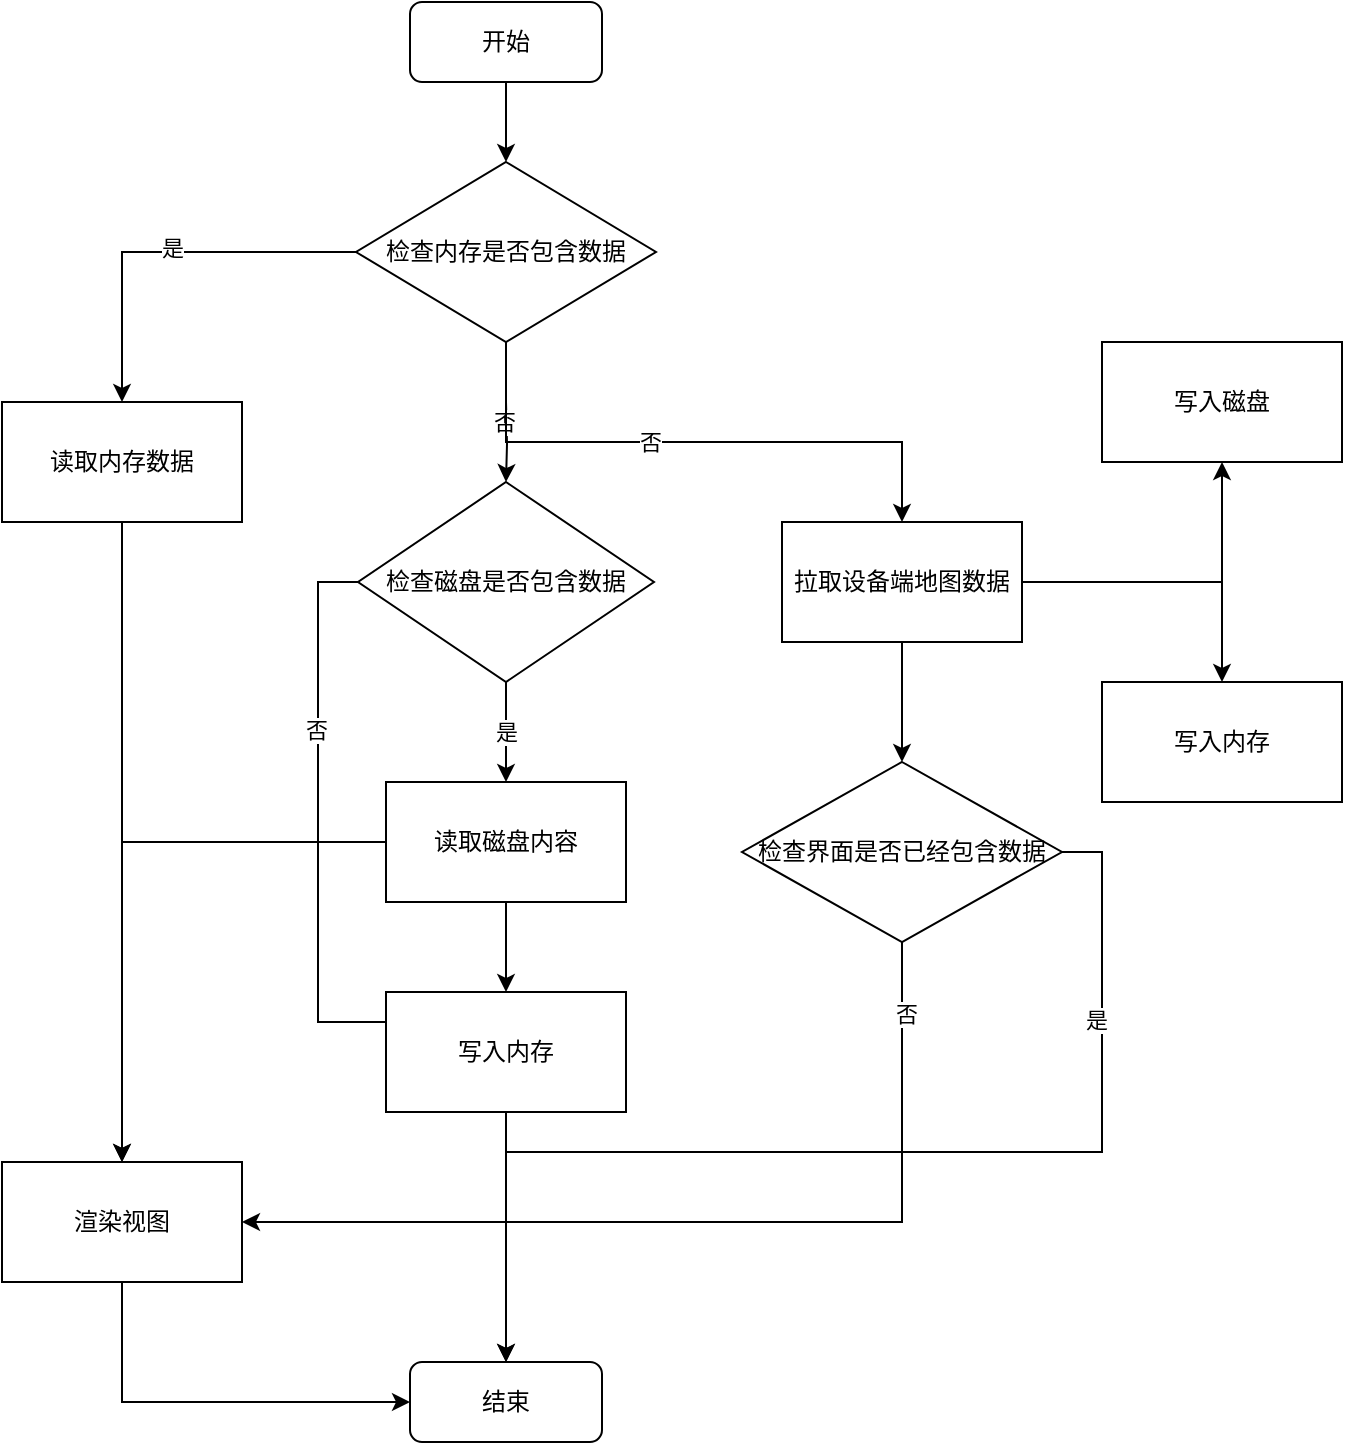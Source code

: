 <mxfile version="21.5.0" type="github">
  <diagram id="C5RBs43oDa-KdzZeNtuy" name="Page-1">
    <mxGraphModel dx="1379" dy="771" grid="0" gridSize="10" guides="1" tooltips="1" connect="1" arrows="1" fold="1" page="1" pageScale="1" pageWidth="827" pageHeight="1169" math="0" shadow="0">
      <root>
        <mxCell id="WIyWlLk6GJQsqaUBKTNV-0" />
        <mxCell id="WIyWlLk6GJQsqaUBKTNV-1" parent="WIyWlLk6GJQsqaUBKTNV-0" />
        <mxCell id="vRGWxrCANK72iL_Xz8hH-12" value="" style="edgeStyle=orthogonalEdgeStyle;rounded=0;orthogonalLoop=1;jettySize=auto;html=1;entryX=0.5;entryY=0;entryDx=0;entryDy=0;" edge="1" parent="WIyWlLk6GJQsqaUBKTNV-1" source="vRGWxrCANK72iL_Xz8hH-0" target="vRGWxrCANK72iL_Xz8hH-60">
          <mxGeometry relative="1" as="geometry" />
        </mxCell>
        <mxCell id="vRGWxrCANK72iL_Xz8hH-0" value="开始" style="rounded=1;whiteSpace=wrap;html=1;" vertex="1" parent="WIyWlLk6GJQsqaUBKTNV-1">
          <mxGeometry x="354" y="30" width="96" height="40" as="geometry" />
        </mxCell>
        <mxCell id="vRGWxrCANK72iL_Xz8hH-14" style="edgeStyle=orthogonalEdgeStyle;rounded=0;orthogonalLoop=1;jettySize=auto;html=1;exitX=0;exitY=0.5;exitDx=0;exitDy=0;entryX=0.5;entryY=0;entryDx=0;entryDy=0;" edge="1" parent="WIyWlLk6GJQsqaUBKTNV-1" source="vRGWxrCANK72iL_Xz8hH-60" target="vRGWxrCANK72iL_Xz8hH-13">
          <mxGeometry relative="1" as="geometry">
            <mxPoint x="323" y="180" as="sourcePoint" />
          </mxGeometry>
        </mxCell>
        <mxCell id="vRGWxrCANK72iL_Xz8hH-15" value="是" style="edgeLabel;html=1;align=center;verticalAlign=middle;resizable=0;points=[];" vertex="1" connectable="0" parent="vRGWxrCANK72iL_Xz8hH-14">
          <mxGeometry x="-0.043" y="-2" relative="1" as="geometry">
            <mxPoint as="offset" />
          </mxGeometry>
        </mxCell>
        <mxCell id="vRGWxrCANK72iL_Xz8hH-24" value="" style="edgeStyle=orthogonalEdgeStyle;rounded=0;orthogonalLoop=1;jettySize=auto;html=1;entryX=0.5;entryY=0;entryDx=0;entryDy=0;" edge="1" parent="WIyWlLk6GJQsqaUBKTNV-1" target="vRGWxrCANK72iL_Xz8hH-59">
          <mxGeometry relative="1" as="geometry">
            <mxPoint x="402" y="230" as="sourcePoint" />
            <mxPoint x="402" y="270" as="targetPoint" />
          </mxGeometry>
        </mxCell>
        <mxCell id="vRGWxrCANK72iL_Xz8hH-39" value="否" style="edgeLabel;html=1;align=center;verticalAlign=middle;resizable=0;points=[];" vertex="1" connectable="0" parent="vRGWxrCANK72iL_Xz8hH-24">
          <mxGeometry x="-0.5" y="-1" relative="1" as="geometry">
            <mxPoint as="offset" />
          </mxGeometry>
        </mxCell>
        <mxCell id="vRGWxrCANK72iL_Xz8hH-21" value="" style="edgeStyle=orthogonalEdgeStyle;rounded=0;orthogonalLoop=1;jettySize=auto;html=1;entryX=0;entryY=0.5;entryDx=0;entryDy=0;exitX=0.5;exitY=1;exitDx=0;exitDy=0;" edge="1" parent="WIyWlLk6GJQsqaUBKTNV-1" source="vRGWxrCANK72iL_Xz8hH-25" target="vRGWxrCANK72iL_Xz8hH-22">
          <mxGeometry relative="1" as="geometry">
            <mxPoint x="210" y="490" as="sourcePoint" />
            <mxPoint x="210" y="460" as="targetPoint" />
          </mxGeometry>
        </mxCell>
        <mxCell id="vRGWxrCANK72iL_Xz8hH-26" style="edgeStyle=orthogonalEdgeStyle;rounded=0;orthogonalLoop=1;jettySize=auto;html=1;exitX=0.5;exitY=1;exitDx=0;exitDy=0;entryX=0.5;entryY=0;entryDx=0;entryDy=0;" edge="1" parent="WIyWlLk6GJQsqaUBKTNV-1" source="vRGWxrCANK72iL_Xz8hH-13" target="vRGWxrCANK72iL_Xz8hH-25">
          <mxGeometry relative="1" as="geometry" />
        </mxCell>
        <mxCell id="vRGWxrCANK72iL_Xz8hH-13" value="读取内存数据" style="rounded=0;whiteSpace=wrap;html=1;" vertex="1" parent="WIyWlLk6GJQsqaUBKTNV-1">
          <mxGeometry x="150" y="230" width="120" height="60" as="geometry" />
        </mxCell>
        <mxCell id="vRGWxrCANK72iL_Xz8hH-22" value="结束" style="rounded=1;whiteSpace=wrap;html=1;" vertex="1" parent="WIyWlLk6GJQsqaUBKTNV-1">
          <mxGeometry x="354" y="710" width="96" height="40" as="geometry" />
        </mxCell>
        <mxCell id="vRGWxrCANK72iL_Xz8hH-30" value="是" style="edgeStyle=orthogonalEdgeStyle;rounded=0;orthogonalLoop=1;jettySize=auto;html=1;exitX=0.5;exitY=1;exitDx=0;exitDy=0;entryX=0.5;entryY=0;entryDx=0;entryDy=0;" edge="1" parent="WIyWlLk6GJQsqaUBKTNV-1" source="vRGWxrCANK72iL_Xz8hH-59" target="vRGWxrCANK72iL_Xz8hH-29">
          <mxGeometry relative="1" as="geometry">
            <mxPoint x="402" y="370" as="sourcePoint" />
          </mxGeometry>
        </mxCell>
        <mxCell id="vRGWxrCANK72iL_Xz8hH-37" value="" style="edgeStyle=orthogonalEdgeStyle;rounded=0;orthogonalLoop=1;jettySize=auto;html=1;exitX=0.5;exitY=1;exitDx=0;exitDy=0;" edge="1" parent="WIyWlLk6GJQsqaUBKTNV-1" source="vRGWxrCANK72iL_Xz8hH-60" target="vRGWxrCANK72iL_Xz8hH-36">
          <mxGeometry relative="1" as="geometry">
            <mxPoint x="402" y="230" as="sourcePoint" />
            <Array as="points">
              <mxPoint x="402" y="200" />
              <mxPoint x="402" y="250" />
              <mxPoint x="600" y="250" />
            </Array>
          </mxGeometry>
        </mxCell>
        <mxCell id="vRGWxrCANK72iL_Xz8hH-38" value="否" style="edgeLabel;html=1;align=center;verticalAlign=middle;resizable=0;points=[];" vertex="1" connectable="0" parent="vRGWxrCANK72iL_Xz8hH-37">
          <mxGeometry x="-0.152" relative="1" as="geometry">
            <mxPoint as="offset" />
          </mxGeometry>
        </mxCell>
        <mxCell id="vRGWxrCANK72iL_Xz8hH-40" style="edgeStyle=orthogonalEdgeStyle;rounded=0;orthogonalLoop=1;jettySize=auto;html=1;entryX=0.5;entryY=0;entryDx=0;entryDy=0;exitX=0;exitY=0.5;exitDx=0;exitDy=0;" edge="1" parent="WIyWlLk6GJQsqaUBKTNV-1" source="vRGWxrCANK72iL_Xz8hH-59" target="vRGWxrCANK72iL_Xz8hH-22">
          <mxGeometry relative="1" as="geometry">
            <mxPoint x="340" y="330" as="sourcePoint" />
          </mxGeometry>
        </mxCell>
        <mxCell id="vRGWxrCANK72iL_Xz8hH-41" value="否" style="edgeLabel;html=1;align=center;verticalAlign=middle;resizable=0;points=[];" vertex="1" connectable="0" parent="vRGWxrCANK72iL_Xz8hH-40">
          <mxGeometry x="-0.626" y="-1" relative="1" as="geometry">
            <mxPoint as="offset" />
          </mxGeometry>
        </mxCell>
        <mxCell id="vRGWxrCANK72iL_Xz8hH-25" value="渲染视图" style="rounded=0;whiteSpace=wrap;html=1;" vertex="1" parent="WIyWlLk6GJQsqaUBKTNV-1">
          <mxGeometry x="150" y="610" width="120" height="60" as="geometry" />
        </mxCell>
        <mxCell id="vRGWxrCANK72iL_Xz8hH-31" style="edgeStyle=orthogonalEdgeStyle;rounded=0;orthogonalLoop=1;jettySize=auto;html=1;exitX=0;exitY=0.5;exitDx=0;exitDy=0;" edge="1" parent="WIyWlLk6GJQsqaUBKTNV-1" source="vRGWxrCANK72iL_Xz8hH-29" target="vRGWxrCANK72iL_Xz8hH-25">
          <mxGeometry relative="1" as="geometry" />
        </mxCell>
        <mxCell id="vRGWxrCANK72iL_Xz8hH-33" value="" style="edgeStyle=orthogonalEdgeStyle;rounded=0;orthogonalLoop=1;jettySize=auto;html=1;" edge="1" parent="WIyWlLk6GJQsqaUBKTNV-1" source="vRGWxrCANK72iL_Xz8hH-29" target="vRGWxrCANK72iL_Xz8hH-32">
          <mxGeometry relative="1" as="geometry" />
        </mxCell>
        <mxCell id="vRGWxrCANK72iL_Xz8hH-29" value="读取磁盘内容" style="rounded=0;whiteSpace=wrap;html=1;" vertex="1" parent="WIyWlLk6GJQsqaUBKTNV-1">
          <mxGeometry x="342" y="420" width="120" height="60" as="geometry" />
        </mxCell>
        <mxCell id="vRGWxrCANK72iL_Xz8hH-32" value="写入内存" style="whiteSpace=wrap;html=1;rounded=0;" vertex="1" parent="WIyWlLk6GJQsqaUBKTNV-1">
          <mxGeometry x="342" y="525" width="120" height="60" as="geometry" />
        </mxCell>
        <mxCell id="vRGWxrCANK72iL_Xz8hH-43" value="" style="edgeStyle=orthogonalEdgeStyle;rounded=0;orthogonalLoop=1;jettySize=auto;html=1;" edge="1" parent="WIyWlLk6GJQsqaUBKTNV-1" source="vRGWxrCANK72iL_Xz8hH-36" target="vRGWxrCANK72iL_Xz8hH-42">
          <mxGeometry relative="1" as="geometry" />
        </mxCell>
        <mxCell id="vRGWxrCANK72iL_Xz8hH-46" style="edgeStyle=orthogonalEdgeStyle;rounded=0;orthogonalLoop=1;jettySize=auto;html=1;exitX=1;exitY=0.5;exitDx=0;exitDy=0;entryX=0.5;entryY=1;entryDx=0;entryDy=0;" edge="1" parent="WIyWlLk6GJQsqaUBKTNV-1" source="vRGWxrCANK72iL_Xz8hH-36" target="vRGWxrCANK72iL_Xz8hH-44">
          <mxGeometry relative="1" as="geometry" />
        </mxCell>
        <mxCell id="vRGWxrCANK72iL_Xz8hH-53" style="edgeStyle=orthogonalEdgeStyle;rounded=0;orthogonalLoop=1;jettySize=auto;html=1;exitX=0.5;exitY=1;exitDx=0;exitDy=0;entryX=0.5;entryY=0;entryDx=0;entryDy=0;" edge="1" parent="WIyWlLk6GJQsqaUBKTNV-1" source="vRGWxrCANK72iL_Xz8hH-36" target="vRGWxrCANK72iL_Xz8hH-49">
          <mxGeometry relative="1" as="geometry" />
        </mxCell>
        <mxCell id="vRGWxrCANK72iL_Xz8hH-36" value="拉取设备端地图数据" style="rounded=0;whiteSpace=wrap;html=1;" vertex="1" parent="WIyWlLk6GJQsqaUBKTNV-1">
          <mxGeometry x="540" y="290" width="120" height="60" as="geometry" />
        </mxCell>
        <mxCell id="vRGWxrCANK72iL_Xz8hH-42" value="写入内存" style="rounded=0;whiteSpace=wrap;html=1;" vertex="1" parent="WIyWlLk6GJQsqaUBKTNV-1">
          <mxGeometry x="700" y="370" width="120" height="60" as="geometry" />
        </mxCell>
        <mxCell id="vRGWxrCANK72iL_Xz8hH-44" value="写入磁盘" style="rounded=0;whiteSpace=wrap;html=1;" vertex="1" parent="WIyWlLk6GJQsqaUBKTNV-1">
          <mxGeometry x="700" y="200" width="120" height="60" as="geometry" />
        </mxCell>
        <mxCell id="vRGWxrCANK72iL_Xz8hH-54" style="edgeStyle=orthogonalEdgeStyle;rounded=0;orthogonalLoop=1;jettySize=auto;html=1;exitX=0.5;exitY=1;exitDx=0;exitDy=0;entryX=1;entryY=0.5;entryDx=0;entryDy=0;" edge="1" parent="WIyWlLk6GJQsqaUBKTNV-1" source="vRGWxrCANK72iL_Xz8hH-49" target="vRGWxrCANK72iL_Xz8hH-25">
          <mxGeometry relative="1" as="geometry">
            <mxPoint x="600" y="560" as="targetPoint" />
          </mxGeometry>
        </mxCell>
        <mxCell id="vRGWxrCANK72iL_Xz8hH-62" value="否" style="edgeLabel;html=1;align=center;verticalAlign=middle;resizable=0;points=[];" vertex="1" connectable="0" parent="vRGWxrCANK72iL_Xz8hH-54">
          <mxGeometry x="-0.847" y="2" relative="1" as="geometry">
            <mxPoint as="offset" />
          </mxGeometry>
        </mxCell>
        <mxCell id="vRGWxrCANK72iL_Xz8hH-56" style="edgeStyle=orthogonalEdgeStyle;rounded=0;orthogonalLoop=1;jettySize=auto;html=1;exitX=1;exitY=0.5;exitDx=0;exitDy=0;entryX=0.5;entryY=0;entryDx=0;entryDy=0;" edge="1" parent="WIyWlLk6GJQsqaUBKTNV-1" source="vRGWxrCANK72iL_Xz8hH-49" target="vRGWxrCANK72iL_Xz8hH-22">
          <mxGeometry relative="1" as="geometry" />
        </mxCell>
        <mxCell id="vRGWxrCANK72iL_Xz8hH-57" value="是" style="edgeLabel;html=1;align=center;verticalAlign=middle;resizable=0;points=[];" vertex="1" connectable="0" parent="vRGWxrCANK72iL_Xz8hH-56">
          <mxGeometry x="-0.639" y="-3" relative="1" as="geometry">
            <mxPoint as="offset" />
          </mxGeometry>
        </mxCell>
        <mxCell id="vRGWxrCANK72iL_Xz8hH-49" value="检查界面是否已经包含数据" style="rhombus;whiteSpace=wrap;html=1;" vertex="1" parent="WIyWlLk6GJQsqaUBKTNV-1">
          <mxGeometry x="520" y="410" width="160" height="90" as="geometry" />
        </mxCell>
        <mxCell id="vRGWxrCANK72iL_Xz8hH-59" value="检查磁盘是否包含数据" style="rhombus;whiteSpace=wrap;html=1;" vertex="1" parent="WIyWlLk6GJQsqaUBKTNV-1">
          <mxGeometry x="328" y="270" width="148" height="100" as="geometry" />
        </mxCell>
        <mxCell id="vRGWxrCANK72iL_Xz8hH-60" value="检查内存是否包含数据" style="rhombus;whiteSpace=wrap;html=1;" vertex="1" parent="WIyWlLk6GJQsqaUBKTNV-1">
          <mxGeometry x="327" y="110" width="150" height="90" as="geometry" />
        </mxCell>
      </root>
    </mxGraphModel>
  </diagram>
</mxfile>
